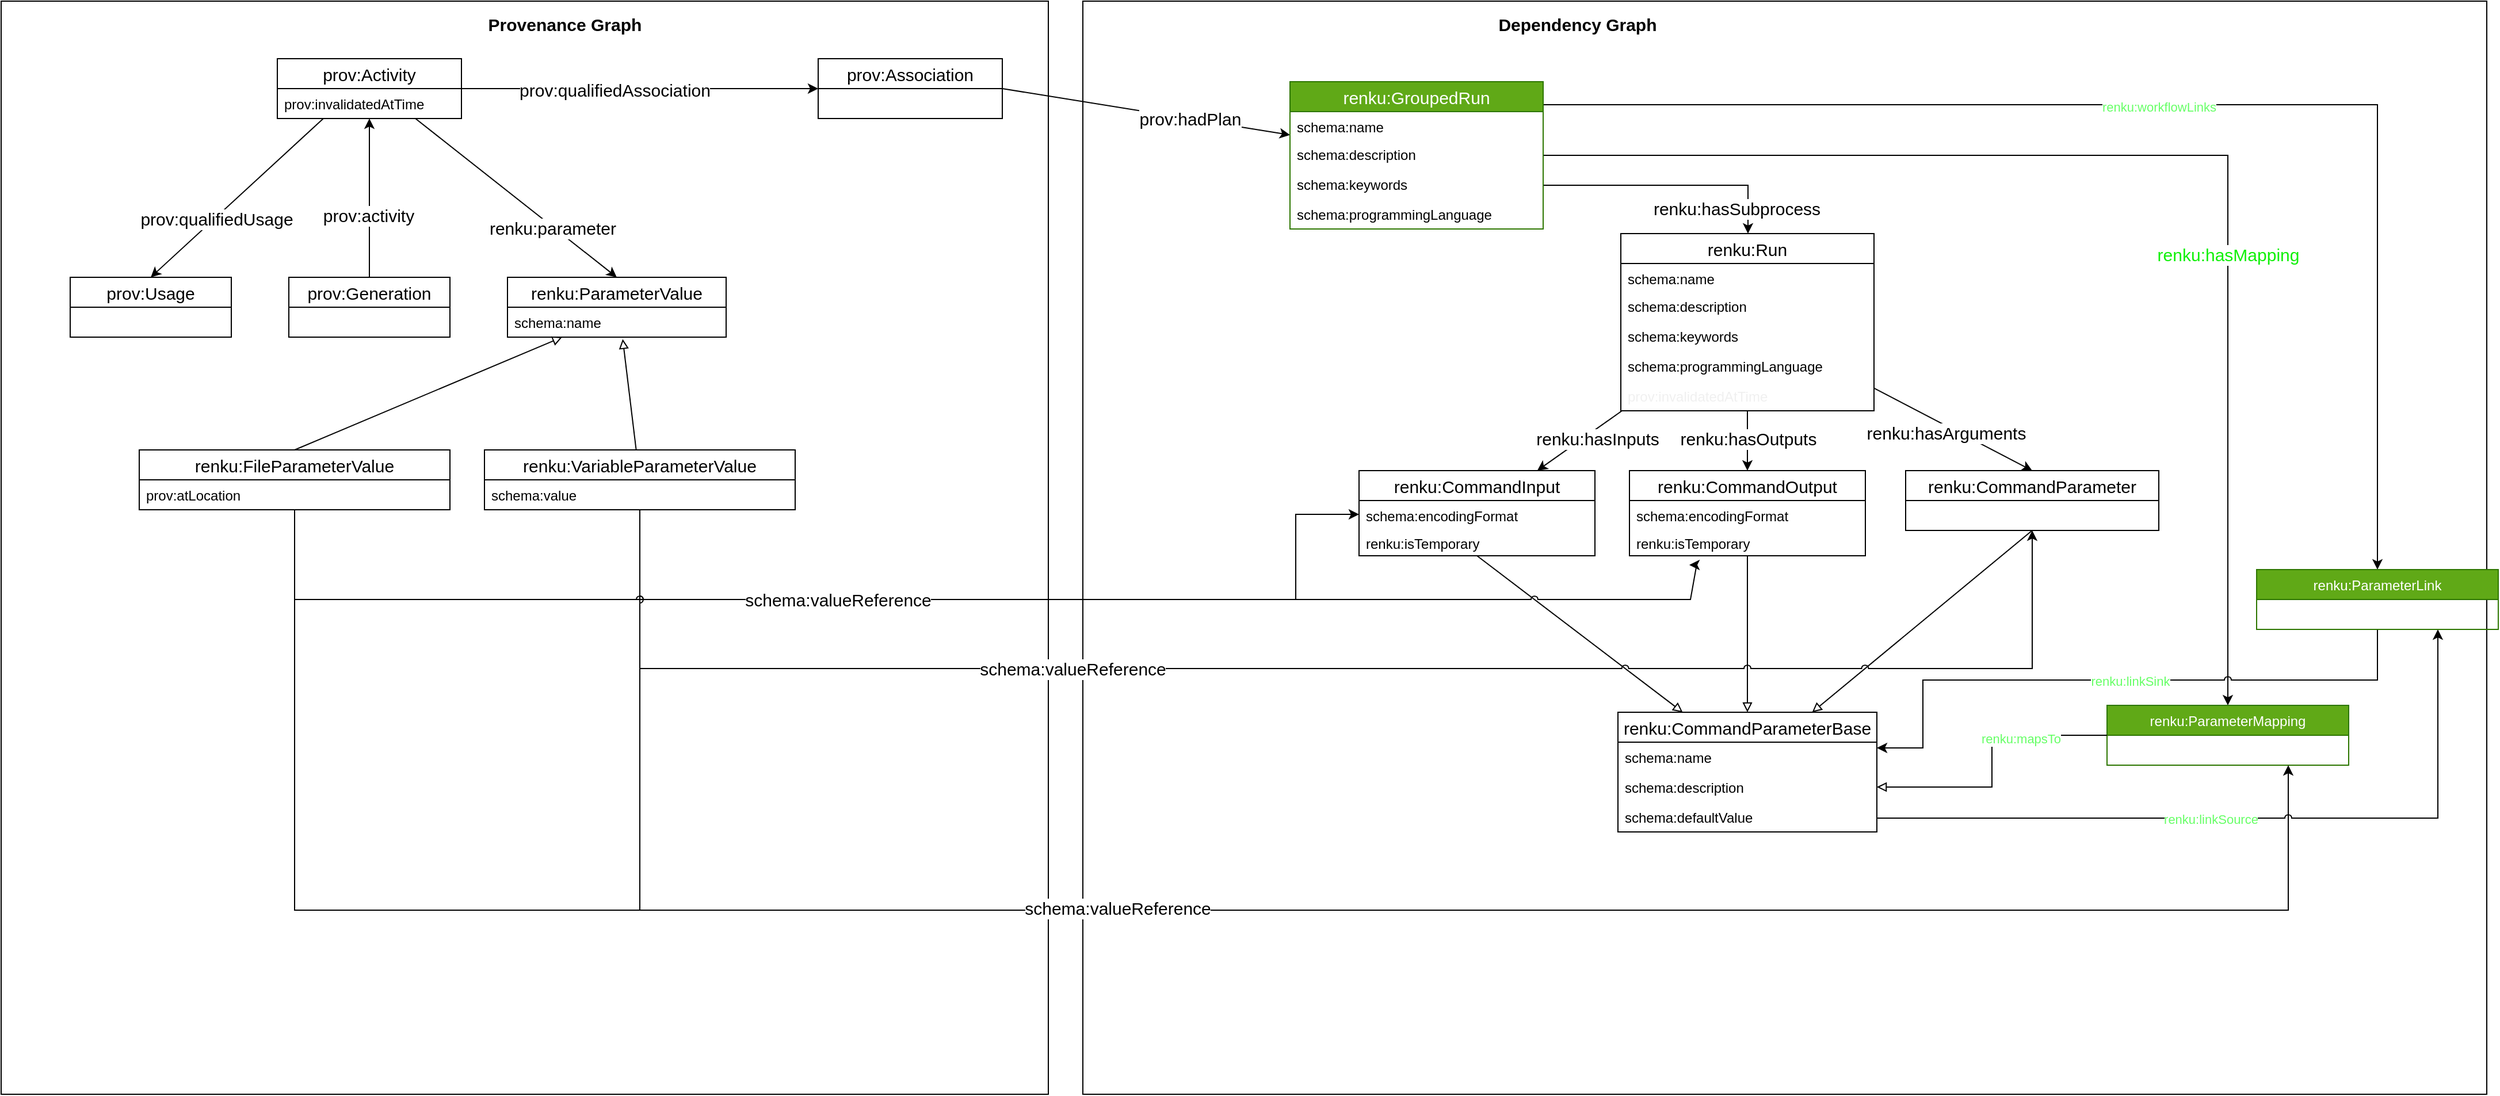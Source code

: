 <mxfile>
    <diagram id="LXhlzKA2DTauktz912tX" name="Page-1">
        <mxGraphModel dx="2486" dy="588" grid="1" gridSize="10" guides="1" tooltips="1" connect="1" arrows="1" fold="1" page="1" pageScale="1" pageWidth="850" pageHeight="1100" math="0" shadow="0">
            <root>
                <mxCell id="0"/>
                <mxCell id="1" parent="0"/>
                <mxCell id="3" value="" style="rounded=0;whiteSpace=wrap;html=1;" parent="1" vertex="1">
                    <mxGeometry x="10" y="30" width="910" height="950" as="geometry"/>
                </mxCell>
                <mxCell id="4" value="Provenance Graph" style="text;html=1;strokeColor=none;fillColor=none;align=center;verticalAlign=middle;whiteSpace=wrap;rounded=0;fontStyle=1;fontSize=15;" parent="1" vertex="1">
                    <mxGeometry x="410" y="40" width="180" height="20" as="geometry"/>
                </mxCell>
                <mxCell id="9" value="prov:Activity" style="swimlane;fontStyle=0;childLayout=stackLayout;horizontal=1;startSize=26;fillColor=none;horizontalStack=0;resizeParent=1;resizeParentMax=0;resizeLast=0;collapsible=1;marginBottom=0;fontSize=15;" parent="1" vertex="1">
                    <mxGeometry x="250" y="80" width="160" height="52" as="geometry"/>
                </mxCell>
                <mxCell id="13" value="prov:Usage" style="swimlane;fontStyle=0;childLayout=stackLayout;horizontal=1;startSize=26;fillColor=none;horizontalStack=0;resizeParent=1;resizeParentMax=0;resizeLast=0;collapsible=1;marginBottom=0;fontSize=15;" parent="1" vertex="1">
                    <mxGeometry x="70" y="270" width="140" height="52" as="geometry"/>
                </mxCell>
                <mxCell id="17" value="prov:Generation" style="swimlane;fontStyle=0;childLayout=stackLayout;horizontal=1;startSize=26;fillColor=none;horizontalStack=0;resizeParent=1;resizeParentMax=0;resizeLast=0;collapsible=1;marginBottom=0;fontSize=15;" parent="1" vertex="1">
                    <mxGeometry x="260" y="270" width="140" height="52" as="geometry"/>
                </mxCell>
                <mxCell id="18" value="renku:ParameterValue" style="swimlane;fontStyle=0;childLayout=stackLayout;horizontal=1;startSize=26;fillColor=none;horizontalStack=0;resizeParent=1;resizeParentMax=0;resizeLast=0;collapsible=1;marginBottom=0;fontSize=15;" parent="1" vertex="1">
                    <mxGeometry x="450" y="270" width="190" height="52" as="geometry"/>
                </mxCell>
                <mxCell id="19" value="" style="endArrow=classic;html=1;fontSize=15;exitX=0.25;exitY=1;exitDx=0;exitDy=0;entryX=0.5;entryY=0;entryDx=0;entryDy=0;" parent="1" source="9" target="13" edge="1">
                    <mxGeometry width="50" height="50" relative="1" as="geometry">
                        <mxPoint x="780" y="10" as="sourcePoint"/>
                        <mxPoint x="830" y="-40" as="targetPoint"/>
                    </mxGeometry>
                </mxCell>
                <mxCell id="22" value="prov:qualifiedUsage" style="edgeLabel;html=1;align=center;verticalAlign=middle;resizable=0;points=[];fontSize=15;" parent="19" vertex="1" connectable="0">
                    <mxGeometry x="0.252" y="1" relative="1" as="geometry">
                        <mxPoint as="offset"/>
                    </mxGeometry>
                </mxCell>
                <mxCell id="20" value="" style="endArrow=classic;html=1;fontSize=15;entryX=0.5;entryY=1;entryDx=0;entryDy=0;" parent="1" source="17" target="9" edge="1">
                    <mxGeometry width="50" height="50" relative="1" as="geometry">
                        <mxPoint x="630" y="-140" as="sourcePoint"/>
                        <mxPoint x="680" y="-190" as="targetPoint"/>
                    </mxGeometry>
                </mxCell>
                <mxCell id="23" value="prov:activity" style="edgeLabel;html=1;align=center;verticalAlign=middle;resizable=0;points=[];fontSize=15;" parent="20" vertex="1" connectable="0">
                    <mxGeometry x="-0.213" y="1" relative="1" as="geometry">
                        <mxPoint as="offset"/>
                    </mxGeometry>
                </mxCell>
                <mxCell id="21" value="" style="endArrow=classic;html=1;fontSize=15;exitX=0.75;exitY=1;exitDx=0;exitDy=0;entryX=0.5;entryY=0;entryDx=0;entryDy=0;" parent="1" source="9" target="18" edge="1">
                    <mxGeometry width="50" height="50" relative="1" as="geometry">
                        <mxPoint x="610" y="-140" as="sourcePoint"/>
                        <mxPoint x="660" y="-190" as="targetPoint"/>
                    </mxGeometry>
                </mxCell>
                <mxCell id="24" value="renku:parameter" style="edgeLabel;html=1;align=center;verticalAlign=middle;resizable=0;points=[];fontSize=15;" parent="21" vertex="1" connectable="0">
                    <mxGeometry x="0.366" y="-1" relative="1" as="geometry">
                        <mxPoint as="offset"/>
                    </mxGeometry>
                </mxCell>
                <mxCell id="25" value="renku:FileParameterValue" style="swimlane;fontStyle=0;childLayout=stackLayout;horizontal=1;startSize=26;fillColor=none;horizontalStack=0;resizeParent=1;resizeParentMax=0;resizeLast=0;collapsible=1;marginBottom=0;fontSize=15;" parent="1" vertex="1">
                    <mxGeometry x="130" y="420" width="270" height="52" as="geometry"/>
                </mxCell>
                <mxCell id="26" value="prov:atLocation" style="text;strokeColor=none;fillColor=none;align=left;verticalAlign=top;spacingLeft=4;spacingRight=4;overflow=hidden;rotatable=0;points=[[0,0.5],[1,0.5]];portConstraint=eastwest;" parent="25" vertex="1">
                    <mxGeometry y="26" width="270" height="26" as="geometry"/>
                </mxCell>
                <mxCell id="29" value="schema:name" style="text;strokeColor=none;fillColor=none;align=left;verticalAlign=top;spacingLeft=4;spacingRight=4;overflow=hidden;rotatable=0;points=[[0,0.5],[1,0.5]];portConstraint=eastwest;" parent="1" vertex="1">
                    <mxGeometry x="450" y="296" width="190" height="26" as="geometry"/>
                </mxCell>
                <mxCell id="98" style="edgeStyle=orthogonalEdgeStyle;rounded=0;orthogonalLoop=1;jettySize=auto;html=1;entryX=0.75;entryY=1;entryDx=0;entryDy=0;startArrow=none;startFill=0;endArrow=classic;endFill=1;fontColor=#FFFFFF;" parent="1" source="30" target="84" edge="1">
                    <mxGeometry relative="1" as="geometry">
                        <Array as="points">
                            <mxPoint x="565" y="820"/>
                            <mxPoint x="1998" y="820"/>
                        </Array>
                    </mxGeometry>
                </mxCell>
                <mxCell id="30" value="renku:VariableParameterValue" style="swimlane;fontStyle=0;childLayout=stackLayout;horizontal=1;startSize=26;fillColor=none;horizontalStack=0;resizeParent=1;resizeParentMax=0;resizeLast=0;collapsible=1;marginBottom=0;fontSize=15;" parent="1" vertex="1">
                    <mxGeometry x="430" y="420" width="270" height="52" as="geometry"/>
                </mxCell>
                <mxCell id="31" value="schema:value" style="text;strokeColor=none;fillColor=none;align=left;verticalAlign=top;spacingLeft=4;spacingRight=4;overflow=hidden;rotatable=0;points=[[0,0.5],[1,0.5]];portConstraint=eastwest;" parent="30" vertex="1">
                    <mxGeometry y="26" width="270" height="26" as="geometry"/>
                </mxCell>
                <mxCell id="32" value="" style="rounded=0;whiteSpace=wrap;html=1;fontSize=15;" parent="1" vertex="1">
                    <mxGeometry x="950" y="30" width="1220" height="950" as="geometry"/>
                </mxCell>
                <mxCell id="33" value="Dependency Graph" style="text;html=1;strokeColor=none;fillColor=none;align=center;verticalAlign=middle;whiteSpace=wrap;rounded=0;fontStyle=1;fontSize=15;" parent="1" vertex="1">
                    <mxGeometry x="1290" y="40" width="180" height="20" as="geometry"/>
                </mxCell>
                <mxCell id="63" style="rounded=0;orthogonalLoop=1;jettySize=auto;html=1;endArrow=classic;endFill=1;fontSize=15;" parent="1" source="34" target="42" edge="1">
                    <mxGeometry relative="1" as="geometry"/>
                </mxCell>
                <mxCell id="89" value="renku:hasInputs" style="edgeLabel;html=1;align=center;verticalAlign=middle;resizable=0;points=[];fontSize=15;" parent="63" vertex="1" connectable="0">
                    <mxGeometry x="0.425" y="1" relative="1" as="geometry">
                        <mxPoint x="30.39" y="-13.9" as="offset"/>
                    </mxGeometry>
                </mxCell>
                <mxCell id="64" style="edgeStyle=none;rounded=0;orthogonalLoop=1;jettySize=auto;html=1;entryX=0.5;entryY=0;entryDx=0;entryDy=0;endArrow=classic;endFill=1;fontSize=15;" parent="1" source="34" target="46" edge="1">
                    <mxGeometry relative="1" as="geometry"/>
                </mxCell>
                <mxCell id="90" value="renku:hasOutputs" style="edgeLabel;html=1;align=center;verticalAlign=middle;resizable=0;points=[];fontSize=15;" parent="64" vertex="1" connectable="0">
                    <mxGeometry x="-0.385" y="-1" relative="1" as="geometry">
                        <mxPoint x="1" y="8" as="offset"/>
                    </mxGeometry>
                </mxCell>
                <mxCell id="65" style="edgeStyle=none;rounded=0;orthogonalLoop=1;jettySize=auto;html=1;entryX=0.5;entryY=0;entryDx=0;entryDy=0;endArrow=classic;endFill=1;fontSize=15;" parent="1" source="34" target="50" edge="1">
                    <mxGeometry relative="1" as="geometry"/>
                </mxCell>
                <mxCell id="91" value="renku:hasArguments" style="edgeLabel;html=1;align=center;verticalAlign=middle;resizable=0;points=[];fontSize=15;" parent="65" vertex="1" connectable="0">
                    <mxGeometry x="-0.289" y="-2" relative="1" as="geometry">
                        <mxPoint x="14.45" y="11.72" as="offset"/>
                    </mxGeometry>
                </mxCell>
                <mxCell id="34" value="renku:Run" style="swimlane;fontStyle=0;childLayout=stackLayout;horizontal=1;startSize=26;fillColor=none;horizontalStack=0;resizeParent=1;resizeParentMax=0;resizeLast=0;collapsible=1;marginBottom=0;fontSize=15;" parent="1" vertex="1">
                    <mxGeometry x="1417.5" y="232" width="220" height="154" as="geometry"/>
                </mxCell>
                <mxCell id="54" value="schema:name" style="text;strokeColor=none;fillColor=none;align=left;verticalAlign=top;spacingLeft=4;spacingRight=4;overflow=hidden;rotatable=0;points=[[0,0.5],[1,0.5]];portConstraint=eastwest;" parent="34" vertex="1">
                    <mxGeometry y="26" width="220" height="24" as="geometry"/>
                </mxCell>
                <mxCell id="43" value="schema:description" style="text;strokeColor=none;fillColor=none;align=left;verticalAlign=top;spacingLeft=4;spacingRight=4;overflow=hidden;rotatable=0;points=[[0,0.5],[1,0.5]];portConstraint=eastwest;" parent="34" vertex="1">
                    <mxGeometry y="50" width="220" height="26" as="geometry"/>
                </mxCell>
                <mxCell id="66" value="schema:keywords" style="text;strokeColor=none;fillColor=none;align=left;verticalAlign=top;spacingLeft=4;spacingRight=4;overflow=hidden;rotatable=0;points=[[0,0.5],[1,0.5]];portConstraint=eastwest;" parent="34" vertex="1">
                    <mxGeometry y="76" width="220" height="26" as="geometry"/>
                </mxCell>
                <mxCell id="67" value="schema:programmingLanguage" style="text;strokeColor=none;fillColor=none;align=left;verticalAlign=top;spacingLeft=4;spacingRight=4;overflow=hidden;rotatable=0;points=[[0,0.5],[1,0.5]];portConstraint=eastwest;" parent="34" vertex="1">
                    <mxGeometry y="102" width="220" height="26" as="geometry"/>
                </mxCell>
                <mxCell id="104" value="prov:invalidatedAtTime" style="text;align=left;verticalAlign=top;spacingLeft=4;spacingRight=4;overflow=hidden;rotatable=0;points=[[0,0.5],[1,0.5]];portConstraint=eastwest;fontColor=#F0F0F0;" parent="34" vertex="1">
                    <mxGeometry y="128" width="220" height="26" as="geometry"/>
                </mxCell>
                <mxCell id="35" value="" style="endArrow=block;html=1;fontSize=15;exitX=0.5;exitY=0;exitDx=0;exitDy=0;entryX=0.25;entryY=1;entryDx=0;entryDy=0;endFill=0;" parent="1" source="25" target="18" edge="1">
                    <mxGeometry width="50" height="50" relative="1" as="geometry">
                        <mxPoint x="620" y="-120" as="sourcePoint"/>
                        <mxPoint x="460" y="10" as="targetPoint"/>
                    </mxGeometry>
                </mxCell>
                <mxCell id="36" value="" style="endArrow=block;html=1;fontSize=15;entryX=0.527;entryY=1.066;entryDx=0;entryDy=0;entryPerimeter=0;endFill=0;" parent="1" source="30" target="29" edge="1">
                    <mxGeometry width="50" height="50" relative="1" as="geometry">
                        <mxPoint x="480" y="20" as="sourcePoint"/>
                        <mxPoint x="530" y="-30" as="targetPoint"/>
                    </mxGeometry>
                </mxCell>
                <mxCell id="37" value="prov:Association" style="swimlane;fontStyle=0;childLayout=stackLayout;horizontal=1;startSize=26;fillColor=none;horizontalStack=0;resizeParent=1;resizeParentMax=0;resizeLast=0;collapsible=1;marginBottom=0;fontSize=15;" parent="1" vertex="1">
                    <mxGeometry x="720" y="80" width="160" height="52" as="geometry"/>
                </mxCell>
                <mxCell id="38" value="" style="endArrow=classic;html=1;fontSize=15;exitX=1;exitY=0.5;exitDx=0;exitDy=0;entryX=0;entryY=0.5;entryDx=0;entryDy=0;" parent="1" source="9" target="37" edge="1">
                    <mxGeometry width="50" height="50" relative="1" as="geometry">
                        <mxPoint x="490" y="10" as="sourcePoint"/>
                        <mxPoint x="540" y="-40" as="targetPoint"/>
                    </mxGeometry>
                </mxCell>
                <mxCell id="39" value="prov:qualifiedAssociation" style="edgeLabel;html=1;align=center;verticalAlign=middle;resizable=0;points=[];fontSize=15;" parent="38" vertex="1" connectable="0">
                    <mxGeometry x="-0.143" y="-1" relative="1" as="geometry">
                        <mxPoint as="offset"/>
                    </mxGeometry>
                </mxCell>
                <mxCell id="40" value="" style="endArrow=classic;html=1;fontSize=15;exitX=1;exitY=0.5;exitDx=0;exitDy=0;" parent="1" source="37" target="77" edge="1">
                    <mxGeometry width="50" height="50" relative="1" as="geometry">
                        <mxPoint x="1130" y="10" as="sourcePoint"/>
                        <mxPoint x="1180" y="-40" as="targetPoint"/>
                    </mxGeometry>
                </mxCell>
                <mxCell id="41" value="prov:hadPlan" style="edgeLabel;html=1;align=center;verticalAlign=middle;resizable=0;points=[];fontSize=15;" parent="40" vertex="1" connectable="0">
                    <mxGeometry x="0.303" relative="1" as="geometry">
                        <mxPoint as="offset"/>
                    </mxGeometry>
                </mxCell>
                <mxCell id="42" value="renku:CommandInput" style="swimlane;fontStyle=0;childLayout=stackLayout;horizontal=1;startSize=26;fillColor=none;horizontalStack=0;resizeParent=1;resizeParentMax=0;resizeLast=0;collapsible=1;marginBottom=0;fontSize=15;" parent="1" vertex="1">
                    <mxGeometry x="1190" y="438" width="205" height="74" as="geometry"/>
                </mxCell>
                <mxCell id="68" value="schema:encodingFormat" style="text;strokeColor=none;fillColor=none;align=left;verticalAlign=top;spacingLeft=4;spacingRight=4;overflow=hidden;rotatable=0;points=[[0,0.5],[1,0.5]];portConstraint=eastwest;" parent="42" vertex="1">
                    <mxGeometry y="26" width="205" height="24" as="geometry"/>
                </mxCell>
                <mxCell id="99" value="renku:isTemporary" style="text;strokeColor=none;fillColor=none;align=left;verticalAlign=top;spacingLeft=4;spacingRight=4;overflow=hidden;rotatable=0;points=[[0,0.5],[1,0.5]];portConstraint=eastwest;" parent="42" vertex="1">
                    <mxGeometry y="50" width="205" height="24" as="geometry"/>
                </mxCell>
                <mxCell id="46" value="renku:CommandOutput" style="swimlane;fontStyle=0;childLayout=stackLayout;horizontal=1;startSize=26;fillColor=none;horizontalStack=0;resizeParent=1;resizeParentMax=0;resizeLast=0;collapsible=1;marginBottom=0;fontSize=15;" parent="1" vertex="1">
                    <mxGeometry x="1425" y="438" width="205" height="74" as="geometry"/>
                </mxCell>
                <mxCell id="69" value="schema:encodingFormat" style="text;strokeColor=none;fillColor=none;align=left;verticalAlign=top;spacingLeft=4;spacingRight=4;overflow=hidden;rotatable=0;points=[[0,0.5],[1,0.5]];portConstraint=eastwest;" parent="46" vertex="1">
                    <mxGeometry y="26" width="205" height="24" as="geometry"/>
                </mxCell>
                <mxCell id="100" value="renku:isTemporary" style="text;strokeColor=none;fillColor=none;align=left;verticalAlign=top;spacingLeft=4;spacingRight=4;overflow=hidden;rotatable=0;points=[[0,0.5],[1,0.5]];portConstraint=eastwest;" parent="46" vertex="1">
                    <mxGeometry y="50" width="205" height="24" as="geometry"/>
                </mxCell>
                <mxCell id="50" value="renku:CommandParameter" style="swimlane;fontStyle=0;childLayout=stackLayout;horizontal=1;startSize=26;fillColor=none;horizontalStack=0;resizeParent=1;resizeParentMax=0;resizeLast=0;collapsible=1;marginBottom=0;fontSize=15;" parent="1" vertex="1">
                    <mxGeometry x="1665" y="438" width="220" height="52" as="geometry"/>
                </mxCell>
                <mxCell id="108" style="edgeStyle=orthogonalEdgeStyle;rounded=0;jumpStyle=arc;orthogonalLoop=1;jettySize=auto;html=1;entryX=0.75;entryY=1;entryDx=0;entryDy=0;" edge="1" parent="1" source="55" target="105">
                    <mxGeometry relative="1" as="geometry">
                        <Array as="points">
                            <mxPoint x="2128" y="740"/>
                        </Array>
                    </mxGeometry>
                </mxCell>
                <mxCell id="109" value="renku:linkSource" style="edgeLabel;html=1;align=center;verticalAlign=middle;resizable=0;points=[];fontColor=#66FF66;" vertex="1" connectable="0" parent="108">
                    <mxGeometry x="-0.11" y="-1" relative="1" as="geometry">
                        <mxPoint as="offset"/>
                    </mxGeometry>
                </mxCell>
                <mxCell id="55" value="renku:CommandParameterBase" style="swimlane;fontStyle=0;childLayout=stackLayout;horizontal=1;startSize=26;fillColor=none;horizontalStack=0;resizeParent=1;resizeParentMax=0;resizeLast=0;collapsible=1;marginBottom=0;fontSize=15;" parent="1" vertex="1">
                    <mxGeometry x="1415" y="648" width="225" height="104" as="geometry"/>
                </mxCell>
                <mxCell id="56" value="schema:name" style="text;strokeColor=none;fillColor=none;align=left;verticalAlign=top;spacingLeft=4;spacingRight=4;overflow=hidden;rotatable=0;points=[[0,0.5],[1,0.5]];portConstraint=eastwest;" parent="55" vertex="1">
                    <mxGeometry y="26" width="225" height="26" as="geometry"/>
                </mxCell>
                <mxCell id="70" value="schema:description" style="text;strokeColor=none;fillColor=none;align=left;verticalAlign=top;spacingLeft=4;spacingRight=4;overflow=hidden;rotatable=0;points=[[0,0.5],[1,0.5]];portConstraint=eastwest;" parent="55" vertex="1">
                    <mxGeometry y="52" width="225" height="26" as="geometry"/>
                </mxCell>
                <mxCell id="57" value="schema:defaultValue" style="text;strokeColor=none;fillColor=none;align=left;verticalAlign=top;spacingLeft=4;spacingRight=4;overflow=hidden;rotatable=0;points=[[0,0.5],[1,0.5]];portConstraint=eastwest;" parent="55" vertex="1">
                    <mxGeometry y="78" width="225" height="26" as="geometry"/>
                </mxCell>
                <mxCell id="58" value="" style="endArrow=block;html=1;fontSize=15;exitX=0.5;exitY=1;exitDx=0;exitDy=0;entryX=0.25;entryY=0;entryDx=0;entryDy=0;endFill=0;" parent="1" source="42" target="55" edge="1">
                    <mxGeometry width="50" height="50" relative="1" as="geometry">
                        <mxPoint x="1217.5" y="258" as="sourcePoint"/>
                        <mxPoint x="1267.5" y="208" as="targetPoint"/>
                    </mxGeometry>
                </mxCell>
                <mxCell id="59" value="" style="endArrow=block;html=1;fontSize=15;exitX=0.5;exitY=1;exitDx=0;exitDy=0;entryX=0.5;entryY=0;entryDx=0;entryDy=0;endFill=0;" parent="1" source="46" target="55" edge="1">
                    <mxGeometry width="50" height="50" relative="1" as="geometry">
                        <mxPoint x="1327.5" y="238" as="sourcePoint"/>
                        <mxPoint x="1377.5" y="188" as="targetPoint"/>
                    </mxGeometry>
                </mxCell>
                <mxCell id="60" value="" style="endArrow=block;html=1;fontSize=15;exitX=0.5;exitY=1;exitDx=0;exitDy=0;entryX=0.75;entryY=0;entryDx=0;entryDy=0;endFill=0;" parent="1" source="50" target="55" edge="1">
                    <mxGeometry width="50" height="50" relative="1" as="geometry">
                        <mxPoint x="1407.5" y="238" as="sourcePoint"/>
                        <mxPoint x="1457.5" y="188" as="targetPoint"/>
                    </mxGeometry>
                </mxCell>
                <mxCell id="71" style="edgeStyle=orthogonalEdgeStyle;rounded=0;orthogonalLoop=1;jettySize=auto;html=1;endArrow=classic;endFill=1;fontSize=15;" parent="1" source="25" target="68" edge="1">
                    <mxGeometry relative="1" as="geometry">
                        <Array as="points">
                            <mxPoint x="265" y="550"/>
                            <mxPoint x="1135" y="550"/>
                        </Array>
                    </mxGeometry>
                </mxCell>
                <mxCell id="73" style="edgeStyle=orthogonalEdgeStyle;rounded=0;orthogonalLoop=1;jettySize=auto;html=1;endArrow=classic;endFill=1;fontSize=15;jumpStyle=arc;" parent="1" source="25" edge="1">
                    <mxGeometry relative="1" as="geometry">
                        <Array as="points">
                            <mxPoint x="265" y="550"/>
                            <mxPoint x="1478" y="550"/>
                        </Array>
                        <mxPoint x="1477" y="520" as="targetPoint"/>
                    </mxGeometry>
                </mxCell>
                <mxCell id="74" value="schema:valueReference" style="edgeLabel;html=1;align=center;verticalAlign=middle;resizable=0;points=[];fontSize=15;" parent="73" vertex="1" connectable="0">
                    <mxGeometry x="-0.168" relative="1" as="geometry">
                        <mxPoint as="offset"/>
                    </mxGeometry>
                </mxCell>
                <mxCell id="75" style="edgeStyle=orthogonalEdgeStyle;rounded=0;orthogonalLoop=1;jettySize=auto;html=1;entryX=0.5;entryY=1;entryDx=0;entryDy=0;endArrow=classic;endFill=1;fontSize=15;jumpStyle=arc;" parent="1" source="30" target="50" edge="1">
                    <mxGeometry relative="1" as="geometry">
                        <Array as="points">
                            <mxPoint x="565" y="610"/>
                            <mxPoint x="1775" y="610"/>
                        </Array>
                    </mxGeometry>
                </mxCell>
                <mxCell id="76" value="schema:valueReference" style="edgeLabel;html=1;align=center;verticalAlign=middle;resizable=0;points=[];fontSize=15;" parent="75" vertex="1" connectable="0">
                    <mxGeometry x="-0.3" relative="1" as="geometry">
                        <mxPoint as="offset"/>
                    </mxGeometry>
                </mxCell>
                <mxCell id="82" style="edgeStyle=orthogonalEdgeStyle;rounded=0;orthogonalLoop=1;jettySize=auto;html=1;" parent="1" source="77" target="34" edge="1">
                    <mxGeometry relative="1" as="geometry">
                        <Array as="points">
                            <mxPoint x="1528" y="190"/>
                        </Array>
                    </mxGeometry>
                </mxCell>
                <mxCell id="83" value="renku:hasSubprocess" style="edgeLabel;html=1;align=center;verticalAlign=middle;resizable=0;points=[];fontSize=15;" parent="82" vertex="1" connectable="0">
                    <mxGeometry x="-0.2" y="-3" relative="1" as="geometry">
                        <mxPoint x="79.5" y="17" as="offset"/>
                    </mxGeometry>
                </mxCell>
                <mxCell id="92" style="edgeStyle=orthogonalEdgeStyle;rounded=0;orthogonalLoop=1;jettySize=auto;html=1;entryX=0.5;entryY=0;entryDx=0;entryDy=0;startArrow=none;startFill=0;endArrow=classic;endFill=1;" parent="1" source="77" target="84" edge="1">
                    <mxGeometry relative="1" as="geometry"/>
                </mxCell>
                <mxCell id="93" value="renku:hasMapping" style="edgeLabel;html=1;align=center;verticalAlign=middle;resizable=0;points=[];fontColor=#0FF007;fontSize=15;" parent="92" vertex="1" connectable="0">
                    <mxGeometry x="0.154" y="1" relative="1" as="geometry">
                        <mxPoint x="-1" y="62" as="offset"/>
                    </mxGeometry>
                </mxCell>
                <mxCell id="111" style="edgeStyle=orthogonalEdgeStyle;rounded=0;jumpStyle=arc;orthogonalLoop=1;jettySize=auto;html=1;entryX=0.5;entryY=0;entryDx=0;entryDy=0;fontColor=#66FF66;" edge="1" parent="1" source="77" target="105">
                    <mxGeometry relative="1" as="geometry">
                        <Array as="points">
                            <mxPoint x="2075" y="120"/>
                        </Array>
                    </mxGeometry>
                </mxCell>
                <mxCell id="112" value="renku:workflowLinks" style="edgeLabel;html=1;align=center;verticalAlign=middle;resizable=0;points=[];fontColor=#66FF66;" vertex="1" connectable="0" parent="111">
                    <mxGeometry x="-0.052" y="-2" relative="1" as="geometry">
                        <mxPoint as="offset"/>
                    </mxGeometry>
                </mxCell>
                <mxCell id="77" value="renku:GroupedRun" style="swimlane;fontStyle=0;childLayout=stackLayout;horizontal=1;startSize=26;fillColor=#60a917;horizontalStack=0;resizeParent=1;resizeParentMax=0;resizeLast=0;collapsible=1;marginBottom=0;fontSize=15;strokeColor=#2D7600;fontColor=#ffffff;" parent="1" vertex="1">
                    <mxGeometry x="1130" y="100" width="220" height="128" as="geometry"/>
                </mxCell>
                <mxCell id="78" value="schema:name" style="text;strokeColor=none;fillColor=none;align=left;verticalAlign=top;spacingLeft=4;spacingRight=4;overflow=hidden;rotatable=0;points=[[0,0.5],[1,0.5]];portConstraint=eastwest;" parent="77" vertex="1">
                    <mxGeometry y="26" width="220" height="24" as="geometry"/>
                </mxCell>
                <mxCell id="79" value="schema:description" style="text;strokeColor=none;fillColor=none;align=left;verticalAlign=top;spacingLeft=4;spacingRight=4;overflow=hidden;rotatable=0;points=[[0,0.5],[1,0.5]];portConstraint=eastwest;" parent="77" vertex="1">
                    <mxGeometry y="50" width="220" height="26" as="geometry"/>
                </mxCell>
                <mxCell id="80" value="schema:keywords" style="text;strokeColor=none;fillColor=none;align=left;verticalAlign=top;spacingLeft=4;spacingRight=4;overflow=hidden;rotatable=0;points=[[0,0.5],[1,0.5]];portConstraint=eastwest;" parent="77" vertex="1">
                    <mxGeometry y="76" width="220" height="26" as="geometry"/>
                </mxCell>
                <mxCell id="81" value="schema:programmingLanguage" style="text;strokeColor=none;fillColor=none;align=left;verticalAlign=top;spacingLeft=4;spacingRight=4;overflow=hidden;rotatable=0;points=[[0,0.5],[1,0.5]];portConstraint=eastwest;" parent="77" vertex="1">
                    <mxGeometry y="102" width="220" height="26" as="geometry"/>
                </mxCell>
                <mxCell id="84" value="renku:ParameterMapping" style="swimlane;fontStyle=0;childLayout=stackLayout;horizontal=1;startSize=26;fillColor=#60a917;horizontalStack=0;resizeParent=1;resizeParentMax=0;resizeLast=0;collapsible=1;marginBottom=0;strokeColor=#2D7600;fontColor=#ffffff;" parent="1" vertex="1">
                    <mxGeometry x="1840" y="642" width="210" height="52" as="geometry"/>
                </mxCell>
                <mxCell id="88" style="edgeStyle=orthogonalEdgeStyle;rounded=0;orthogonalLoop=1;jettySize=auto;html=1;entryX=0;entryY=0.5;entryDx=0;entryDy=0;endArrow=none;endFill=0;startArrow=block;startFill=0;" parent="1" source="70" target="84" edge="1">
                    <mxGeometry relative="1" as="geometry"/>
                </mxCell>
                <mxCell id="110" value="renku:mapsTo" style="edgeLabel;html=1;align=center;verticalAlign=middle;resizable=0;points=[];fontColor=#66FF66;" vertex="1" connectable="0" parent="88">
                    <mxGeometry x="0.388" y="-3" relative="1" as="geometry">
                        <mxPoint as="offset"/>
                    </mxGeometry>
                </mxCell>
                <mxCell id="96" style="edgeStyle=orthogonalEdgeStyle;rounded=0;orthogonalLoop=1;jettySize=auto;html=1;startArrow=none;startFill=0;endArrow=classic;endFill=1;fontColor=#0FF007;entryX=0.75;entryY=1;entryDx=0;entryDy=0;" parent="1" source="25" target="84" edge="1">
                    <mxGeometry relative="1" as="geometry">
                        <mxPoint x="1912" y="700" as="targetPoint"/>
                        <Array as="points">
                            <mxPoint x="265" y="820"/>
                            <mxPoint x="1998" y="820"/>
                        </Array>
                    </mxGeometry>
                </mxCell>
                <mxCell id="97" value="schema:valueReference" style="edgeLabel;html=1;align=center;verticalAlign=middle;resizable=0;points=[];fontSize=15;fontColor=#000000;" parent="96" vertex="1" connectable="0">
                    <mxGeometry x="-0.037" y="2" relative="1" as="geometry">
                        <mxPoint as="offset"/>
                    </mxGeometry>
                </mxCell>
                <mxCell id="103" value="prov:invalidatedAtTime" style="text;align=left;verticalAlign=top;spacingLeft=4;spacingRight=4;overflow=hidden;rotatable=0;points=[[0,0.5],[1,0.5]];portConstraint=eastwest;" parent="1" vertex="1">
                    <mxGeometry x="250" y="106" width="190" height="26" as="geometry"/>
                </mxCell>
                <mxCell id="106" style="edgeStyle=orthogonalEdgeStyle;rounded=0;orthogonalLoop=1;jettySize=auto;html=1;entryX=1;entryY=0.192;entryDx=0;entryDy=0;entryPerimeter=0;jumpStyle=arc;" edge="1" parent="1" source="105" target="56">
                    <mxGeometry relative="1" as="geometry">
                        <Array as="points">
                            <mxPoint x="2075" y="620"/>
                            <mxPoint x="1680" y="620"/>
                            <mxPoint x="1680" y="679"/>
                        </Array>
                    </mxGeometry>
                </mxCell>
                <mxCell id="107" value="renku:linkSink" style="edgeLabel;html=1;align=center;verticalAlign=middle;resizable=0;points=[];fontColor=#66FF66;" vertex="1" connectable="0" parent="106">
                    <mxGeometry x="-0.037" y="1" relative="1" as="geometry">
                        <mxPoint as="offset"/>
                    </mxGeometry>
                </mxCell>
                <mxCell id="105" value="renku:ParameterLink" style="swimlane;fontStyle=0;childLayout=stackLayout;horizontal=1;startSize=26;fillColor=#60a917;horizontalStack=0;resizeParent=1;resizeParentMax=0;resizeLast=0;collapsible=1;marginBottom=0;strokeColor=#2D7600;fontColor=#ffffff;" vertex="1" parent="1">
                    <mxGeometry x="1970" y="524" width="210" height="52" as="geometry"/>
                </mxCell>
            </root>
        </mxGraphModel>
    </diagram>
</mxfile>
